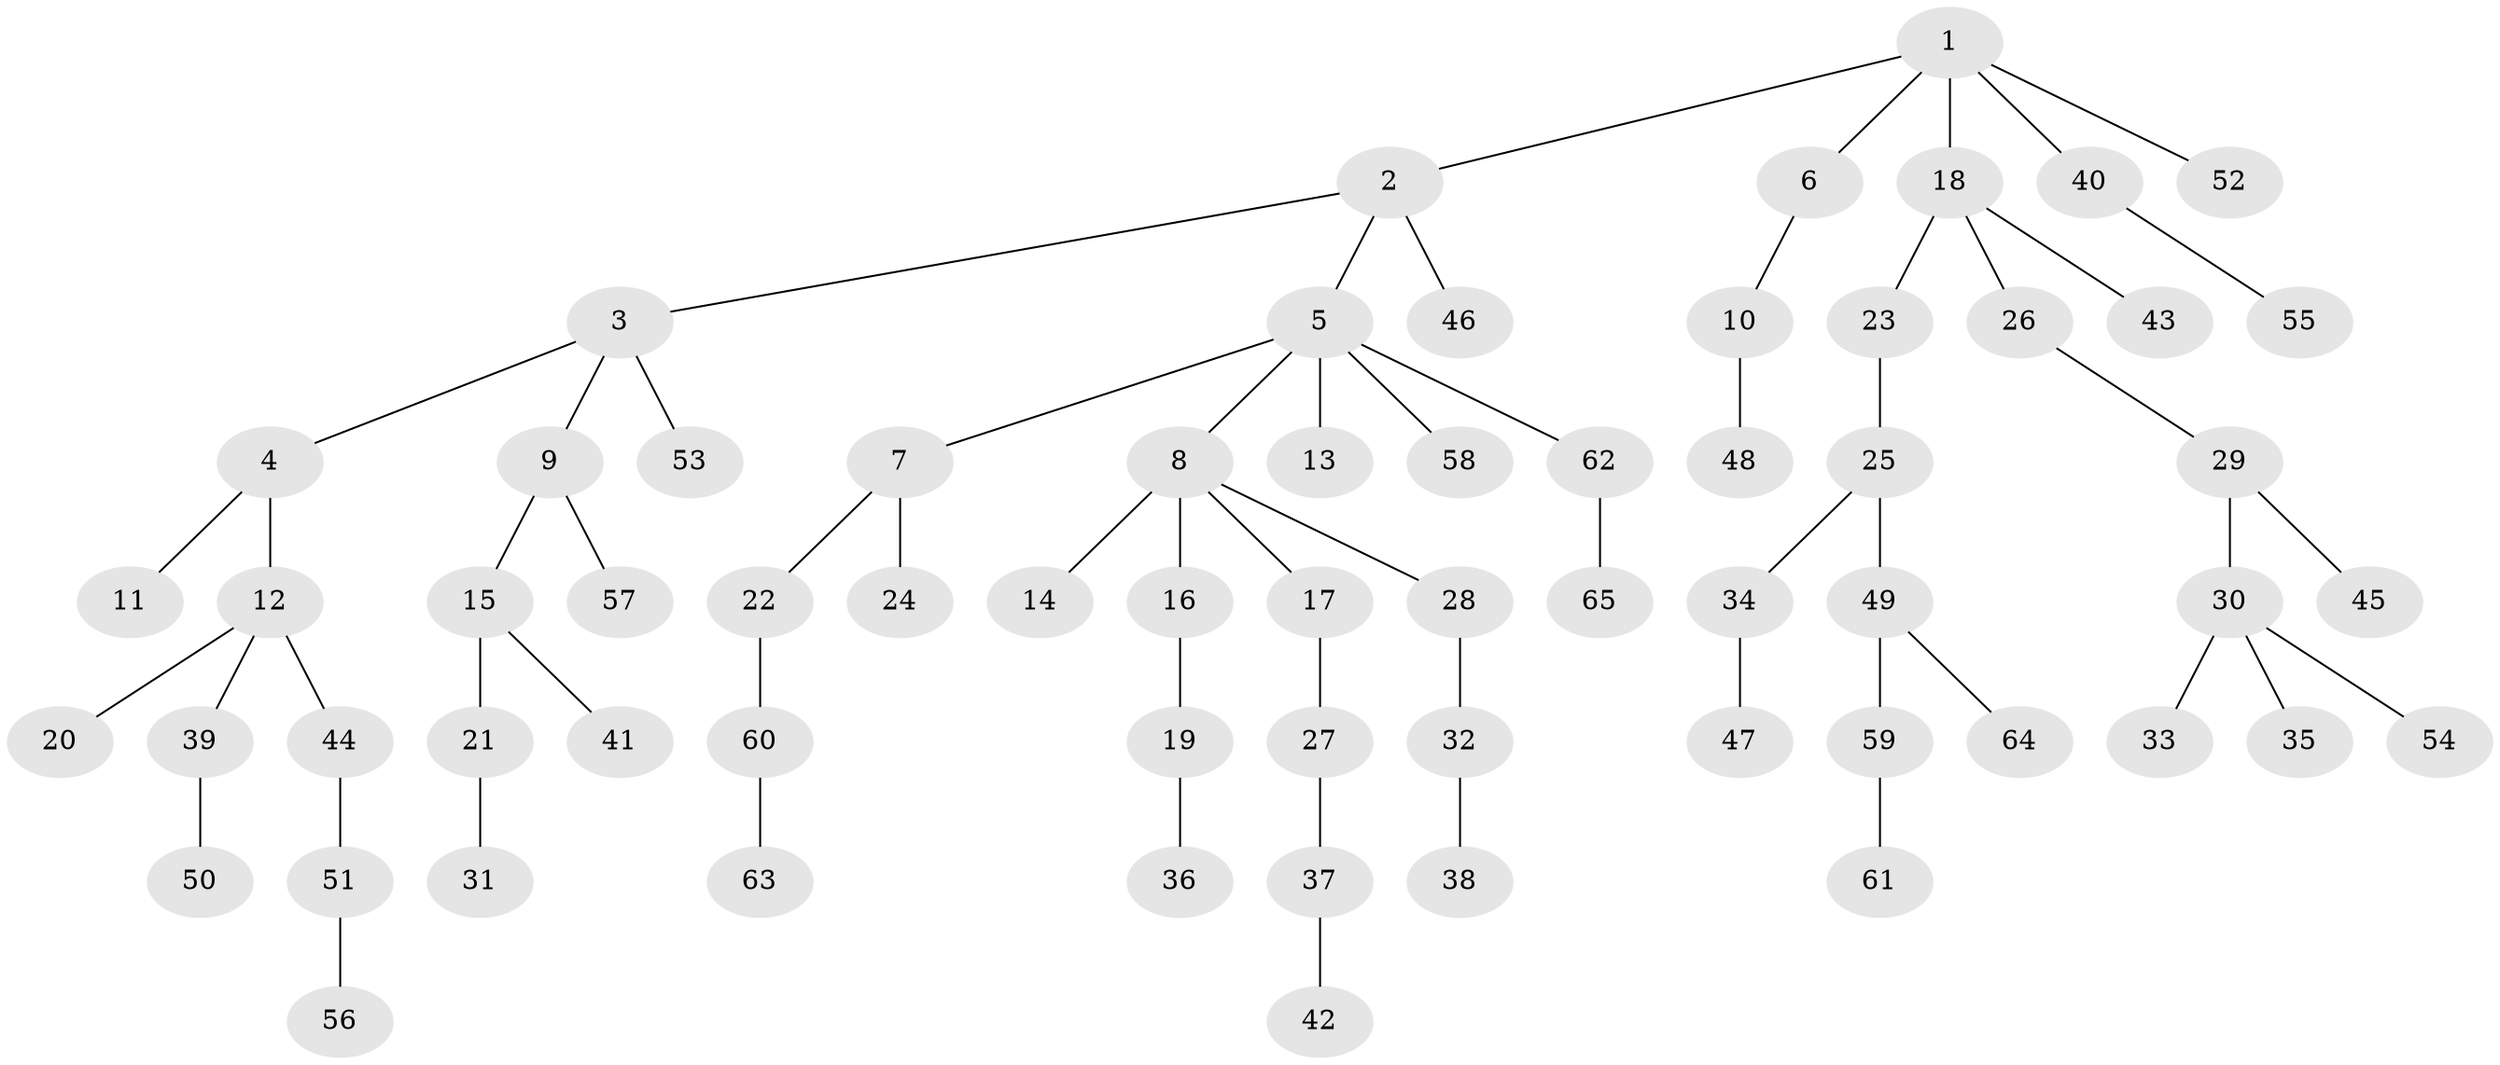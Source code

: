 // original degree distribution, {4: 0.064, 3: 0.12, 5: 0.032, 6: 0.04, 1: 0.52, 2: 0.224}
// Generated by graph-tools (version 1.1) at 2025/37/03/09/25 02:37:09]
// undirected, 65 vertices, 64 edges
graph export_dot {
graph [start="1"]
  node [color=gray90,style=filled];
  1;
  2;
  3;
  4;
  5;
  6;
  7;
  8;
  9;
  10;
  11;
  12;
  13;
  14;
  15;
  16;
  17;
  18;
  19;
  20;
  21;
  22;
  23;
  24;
  25;
  26;
  27;
  28;
  29;
  30;
  31;
  32;
  33;
  34;
  35;
  36;
  37;
  38;
  39;
  40;
  41;
  42;
  43;
  44;
  45;
  46;
  47;
  48;
  49;
  50;
  51;
  52;
  53;
  54;
  55;
  56;
  57;
  58;
  59;
  60;
  61;
  62;
  63;
  64;
  65;
  1 -- 2 [weight=1.0];
  1 -- 6 [weight=1.0];
  1 -- 18 [weight=1.0];
  1 -- 40 [weight=1.0];
  1 -- 52 [weight=1.0];
  2 -- 3 [weight=1.0];
  2 -- 5 [weight=1.0];
  2 -- 46 [weight=1.0];
  3 -- 4 [weight=1.0];
  3 -- 9 [weight=1.0];
  3 -- 53 [weight=1.0];
  4 -- 11 [weight=1.0];
  4 -- 12 [weight=1.0];
  5 -- 7 [weight=1.0];
  5 -- 8 [weight=1.0];
  5 -- 13 [weight=2.0];
  5 -- 58 [weight=1.0];
  5 -- 62 [weight=1.0];
  6 -- 10 [weight=1.0];
  7 -- 22 [weight=1.0];
  7 -- 24 [weight=3.0];
  8 -- 14 [weight=1.0];
  8 -- 16 [weight=1.0];
  8 -- 17 [weight=1.0];
  8 -- 28 [weight=1.0];
  9 -- 15 [weight=1.0];
  9 -- 57 [weight=1.0];
  10 -- 48 [weight=4.0];
  12 -- 20 [weight=1.0];
  12 -- 39 [weight=1.0];
  12 -- 44 [weight=1.0];
  15 -- 21 [weight=1.0];
  15 -- 41 [weight=1.0];
  16 -- 19 [weight=1.0];
  17 -- 27 [weight=1.0];
  18 -- 23 [weight=1.0];
  18 -- 26 [weight=1.0];
  18 -- 43 [weight=1.0];
  19 -- 36 [weight=1.0];
  21 -- 31 [weight=1.0];
  22 -- 60 [weight=1.0];
  23 -- 25 [weight=3.0];
  25 -- 34 [weight=1.0];
  25 -- 49 [weight=1.0];
  26 -- 29 [weight=1.0];
  27 -- 37 [weight=2.0];
  28 -- 32 [weight=2.0];
  29 -- 30 [weight=1.0];
  29 -- 45 [weight=1.0];
  30 -- 33 [weight=1.0];
  30 -- 35 [weight=1.0];
  30 -- 54 [weight=1.0];
  32 -- 38 [weight=1.0];
  34 -- 47 [weight=2.0];
  37 -- 42 [weight=1.0];
  39 -- 50 [weight=1.0];
  40 -- 55 [weight=1.0];
  44 -- 51 [weight=1.0];
  49 -- 59 [weight=1.0];
  49 -- 64 [weight=1.0];
  51 -- 56 [weight=1.0];
  59 -- 61 [weight=2.0];
  60 -- 63 [weight=1.0];
  62 -- 65 [weight=1.0];
}
